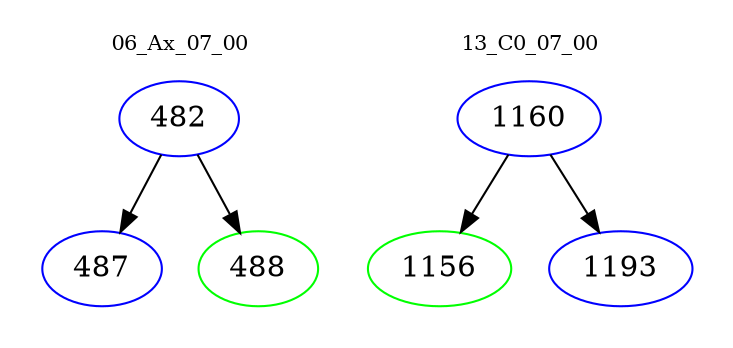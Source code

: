 digraph{
subgraph cluster_0 {
color = white
label = "06_Ax_07_00";
fontsize=10;
T0_482 [label="482", color="blue"]
T0_482 -> T0_487 [color="black"]
T0_487 [label="487", color="blue"]
T0_482 -> T0_488 [color="black"]
T0_488 [label="488", color="green"]
}
subgraph cluster_1 {
color = white
label = "13_C0_07_00";
fontsize=10;
T1_1160 [label="1160", color="blue"]
T1_1160 -> T1_1156 [color="black"]
T1_1156 [label="1156", color="green"]
T1_1160 -> T1_1193 [color="black"]
T1_1193 [label="1193", color="blue"]
}
}

